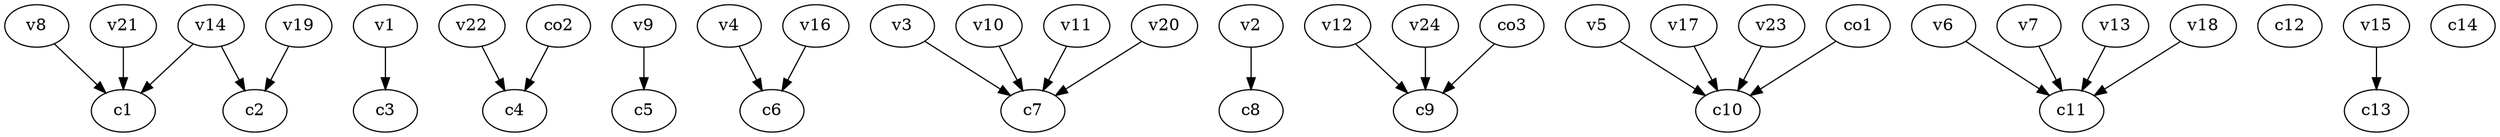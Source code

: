 strict digraph  {
c1;
c2;
c3;
c4;
c5;
c6;
c7;
c8;
c9;
c10;
c11;
c12;
c13;
c14;
v1;
v2;
v3;
v4;
v5;
v6;
v7;
v8;
v9;
v10;
v11;
v12;
v13;
v14;
v15;
v16;
v17;
v18;
v19;
v20;
v21;
v22;
v23;
v24;
co1;
co2;
co3;
v1 -> c3  [weight=1];
v2 -> c8  [weight=1];
v3 -> c7  [weight=1];
v4 -> c6  [weight=1];
v5 -> c10  [weight=1];
v6 -> c11  [weight=1];
v7 -> c11  [weight=1];
v8 -> c1  [weight=1];
v9 -> c5  [weight=1];
v10 -> c7  [weight=1];
v11 -> c7  [weight=1];
v12 -> c9  [weight=1];
v13 -> c11  [weight=1];
v14 -> c1  [weight=1];
v14 -> c2  [weight=1];
v15 -> c13  [weight=1];
v16 -> c6  [weight=1];
v17 -> c10  [weight=1];
v18 -> c11  [weight=1];
v19 -> c2  [weight=1];
v20 -> c7  [weight=1];
v21 -> c1  [weight=1];
v22 -> c4  [weight=1];
v23 -> c10  [weight=1];
v24 -> c9  [weight=1];
co1 -> c10  [weight=1];
co2 -> c4  [weight=1];
co3 -> c9  [weight=1];
}
